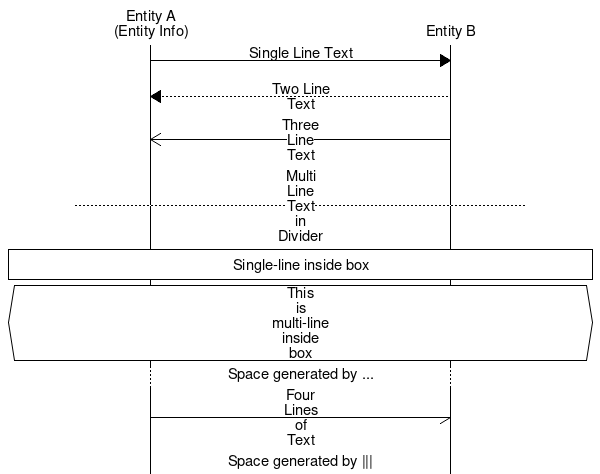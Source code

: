 #!/usr/bin/mscgen -Tpng
#
# testinput19.msc : Sample msc input file with a mix of styles
#
# This file is PUBLIC DOMAIN and may be freely reproduced,  distributed,
# transmitted, used, modified, built upon, or otherwise exploited by
# anyone for any purpose, commercial or non-commercial, and in any way,
# including by methods that have not yet been invented or conceived.
#
# This file is provided "AS IS" WITHOUT WARRANTY OF ANY KIND, EITHER
# EXPRESSED OR IMPLIED, INCLUDING, BUT NOT LIMITED TO, THE IMPLIED
# WARRANTIES OF MERCHANTABILITY AND FITNESS FOR A PARTICULAR PURPOSE.
#

msc {
    A [label="Entity A\n(Entity Info)"], B [label="Entity B"];
    A => B [label="Single Line Text"];
    A << B [label="Two Line\nText"];
    A <<= B [label="Three\nLine\nText"];
    --- [label="Multi\nLine\nText\nin\nDivider"];
    A box B [label="Single-line inside box"];
    A abox B [label="This\nis\nmulti-line\ninside\nbox"];
    ... [label="Space generated by ..."];
    A -> B [label="Four\nLines\nof\nText"];
    ||| [label="Space generated by |||"];
}
